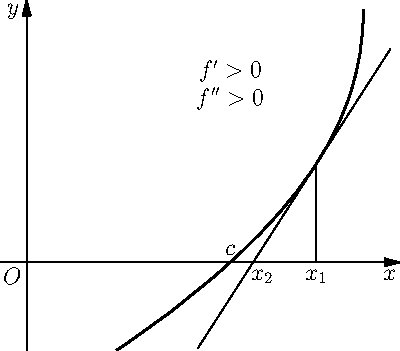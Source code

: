 size(200);
import graph;
import geometry;
path p=(33,-32)..controls(46.3354365359,-23.2425904645)and(59.0338735898,-13.551677976)..(71,-3)
  ..controls(91.2017538158,14.8138182322)and(109.477540095,35.4213515091)..(118,61)
  ..controls(121.330328745,70.9953897429)and(123.018881222,81.4644151012)..(123,92);

pair P=point(p,0.55*length(p));
pair T=dir(p,0.55*length(p));
draw(P-80T--P+50T);
draw(P--(P.x,0));
label("$x_{1}$",P.x,S);
pair x2=intersectionpoint(line(P,P+T),line((0,0),(1,0)));
label("$x_{2}$",x2,S+.5E);
draw(p,linewidth(1));

real t=times(p,(0,0))[0];
pair C=point(p,t);

label("$c$",C,N);
label("$O$",(0,0),SW);
label("$f'>0$",(C.x,70));

label("$f''>0$",(C.x,60));

axes("$x$","$y$",Arrow());
